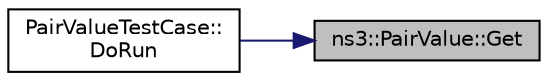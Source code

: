 digraph "ns3::PairValue::Get"
{
 // LATEX_PDF_SIZE
  edge [fontname="Helvetica",fontsize="10",labelfontname="Helvetica",labelfontsize="10"];
  node [fontname="Helvetica",fontsize="10",shape=record];
  rankdir="RL";
  Node1 [label="ns3::PairValue::Get",height=0.2,width=0.4,color="black", fillcolor="grey75", style="filled", fontcolor="black",tooltip="Get the stored value as a std::pair."];
  Node1 -> Node2 [dir="back",color="midnightblue",fontsize="10",style="solid",fontname="Helvetica"];
  Node2 [label="PairValueTestCase::\lDoRun",height=0.2,width=0.4,color="black", fillcolor="white", style="filled",URL="$class_pair_value_test_case.html#ae2598b4a6f92dc4d85cfb0dd51601f71",tooltip="Implementation to actually run this TestCase."];
}
